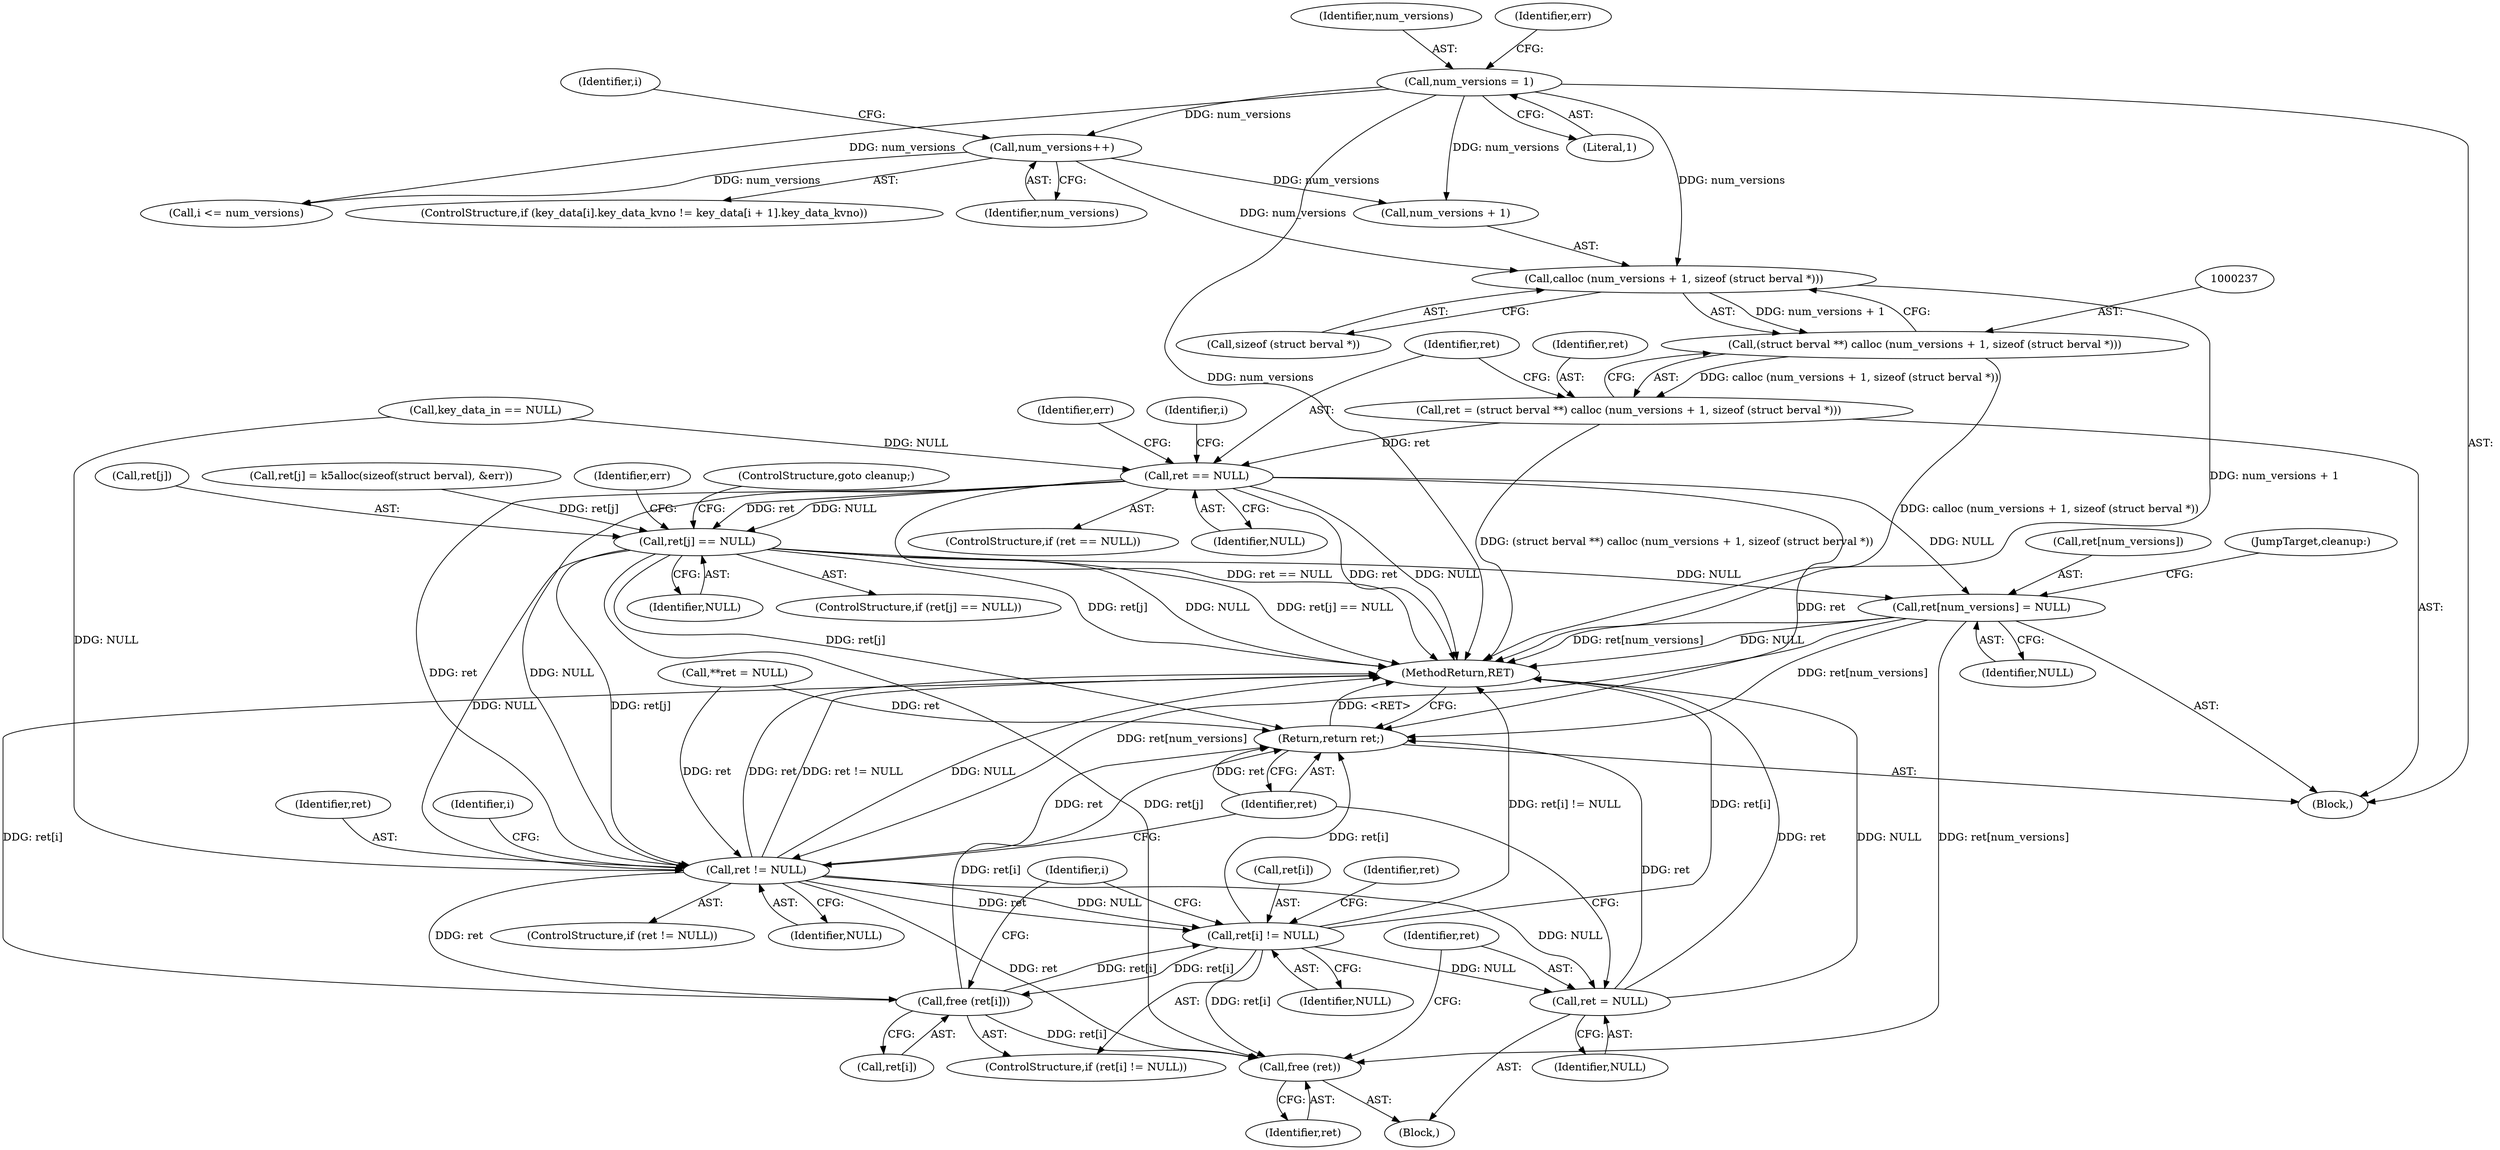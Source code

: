 digraph "0_krb5_dc7ed55c689d57de7f7408b34631bf06fec9dab1@API" {
"1000238" [label="(Call,calloc (num_versions + 1, sizeof (struct berval *)))"];
"1000232" [label="(Call,num_versions++)"];
"1000115" [label="(Call,num_versions = 1)"];
"1000236" [label="(Call,(struct berval **) calloc (num_versions + 1, sizeof (struct berval *)))"];
"1000234" [label="(Call,ret = (struct berval **) calloc (num_versions + 1, sizeof (struct berval *)))"];
"1000245" [label="(Call,ret == NULL)"];
"1000307" [label="(Call,ret[j] == NULL)"];
"1000374" [label="(Call,ret[num_versions] = NULL)"];
"1000388" [label="(Call,ret != NULL)"];
"1000402" [label="(Call,ret[i] != NULL)"];
"1000407" [label="(Call,free (ret[i]))"];
"1000411" [label="(Call,free (ret))"];
"1000416" [label="(Return,return ret;)"];
"1000413" [label="(Call,ret = NULL)"];
"1000389" [label="(Identifier,ret)"];
"1000311" [label="(Identifier,NULL)"];
"1000401" [label="(ControlStructure,if (ret[i] != NULL))"];
"1000394" [label="(Identifier,i)"];
"1000242" [label="(Call,sizeof (struct berval *))"];
"1000232" [label="(Call,num_versions++)"];
"1000116" [label="(Identifier,num_versions)"];
"1000235" [label="(Identifier,ret)"];
"1000245" [label="(Call,ret == NULL)"];
"1000403" [label="(Call,ret[i])"];
"1000415" [label="(Identifier,NULL)"];
"1000307" [label="(Call,ret[j] == NULL)"];
"1000388" [label="(Call,ret != NULL)"];
"1000414" [label="(Identifier,ret)"];
"1000218" [label="(ControlStructure,if (key_data[i].key_data_kvno != key_data[i + 1].key_data_kvno))"];
"1000314" [label="(Identifier,err)"];
"1000256" [label="(Identifier,i)"];
"1000233" [label="(Identifier,num_versions)"];
"1000375" [label="(Call,ret[num_versions])"];
"1000387" [label="(ControlStructure,if (ret != NULL))"];
"1000108" [label="(Block,)"];
"1000407" [label="(Call,free (ret[i]))"];
"1000408" [label="(Call,ret[i])"];
"1000418" [label="(MethodReturn,RET)"];
"1000110" [label="(Call,**ret = NULL)"];
"1000306" [label="(ControlStructure,if (ret[j] == NULL))"];
"1000379" [label="(JumpTarget,cleanup:)"];
"1000400" [label="(Identifier,i)"];
"1000244" [label="(ControlStructure,if (ret == NULL))"];
"1000374" [label="(Call,ret[num_versions] = NULL)"];
"1000411" [label="(Call,free (ret))"];
"1000413" [label="(Call,ret = NULL)"];
"1000236" [label="(Call,(struct berval **) calloc (num_versions + 1, sizeof (struct berval *)))"];
"1000246" [label="(Identifier,ret)"];
"1000115" [label="(Call,num_versions = 1)"];
"1000391" [label="(Block,)"];
"1000406" [label="(Identifier,NULL)"];
"1000396" [label="(Call,i <= num_versions)"];
"1000312" [label="(ControlStructure,goto cleanup;)"];
"1000217" [label="(Identifier,i)"];
"1000416" [label="(Return,return ret;)"];
"1000142" [label="(Call,key_data_in == NULL)"];
"1000402" [label="(Call,ret[i] != NULL)"];
"1000417" [label="(Identifier,ret)"];
"1000412" [label="(Identifier,ret)"];
"1000308" [label="(Call,ret[j])"];
"1000123" [label="(Identifier,err)"];
"1000247" [label="(Identifier,NULL)"];
"1000378" [label="(Identifier,NULL)"];
"1000234" [label="(Call,ret = (struct berval **) calloc (num_versions + 1, sizeof (struct berval *)))"];
"1000409" [label="(Identifier,ret)"];
"1000238" [label="(Call,calloc (num_versions + 1, sizeof (struct berval *)))"];
"1000390" [label="(Identifier,NULL)"];
"1000117" [label="(Literal,1)"];
"1000250" [label="(Identifier,err)"];
"1000297" [label="(Call,ret[j] = k5alloc(sizeof(struct berval), &err))"];
"1000239" [label="(Call,num_versions + 1)"];
"1000238" -> "1000236"  [label="AST: "];
"1000238" -> "1000242"  [label="CFG: "];
"1000239" -> "1000238"  [label="AST: "];
"1000242" -> "1000238"  [label="AST: "];
"1000236" -> "1000238"  [label="CFG: "];
"1000238" -> "1000418"  [label="DDG: num_versions + 1"];
"1000238" -> "1000236"  [label="DDG: num_versions + 1"];
"1000232" -> "1000238"  [label="DDG: num_versions"];
"1000115" -> "1000238"  [label="DDG: num_versions"];
"1000232" -> "1000218"  [label="AST: "];
"1000232" -> "1000233"  [label="CFG: "];
"1000233" -> "1000232"  [label="AST: "];
"1000217" -> "1000232"  [label="CFG: "];
"1000115" -> "1000232"  [label="DDG: num_versions"];
"1000232" -> "1000239"  [label="DDG: num_versions"];
"1000232" -> "1000396"  [label="DDG: num_versions"];
"1000115" -> "1000108"  [label="AST: "];
"1000115" -> "1000117"  [label="CFG: "];
"1000116" -> "1000115"  [label="AST: "];
"1000117" -> "1000115"  [label="AST: "];
"1000123" -> "1000115"  [label="CFG: "];
"1000115" -> "1000418"  [label="DDG: num_versions"];
"1000115" -> "1000239"  [label="DDG: num_versions"];
"1000115" -> "1000396"  [label="DDG: num_versions"];
"1000236" -> "1000234"  [label="AST: "];
"1000237" -> "1000236"  [label="AST: "];
"1000234" -> "1000236"  [label="CFG: "];
"1000236" -> "1000418"  [label="DDG: calloc (num_versions + 1, sizeof (struct berval *))"];
"1000236" -> "1000234"  [label="DDG: calloc (num_versions + 1, sizeof (struct berval *))"];
"1000234" -> "1000108"  [label="AST: "];
"1000235" -> "1000234"  [label="AST: "];
"1000246" -> "1000234"  [label="CFG: "];
"1000234" -> "1000418"  [label="DDG: (struct berval **) calloc (num_versions + 1, sizeof (struct berval *))"];
"1000234" -> "1000245"  [label="DDG: ret"];
"1000245" -> "1000244"  [label="AST: "];
"1000245" -> "1000247"  [label="CFG: "];
"1000246" -> "1000245"  [label="AST: "];
"1000247" -> "1000245"  [label="AST: "];
"1000250" -> "1000245"  [label="CFG: "];
"1000256" -> "1000245"  [label="CFG: "];
"1000245" -> "1000418"  [label="DDG: ret == NULL"];
"1000245" -> "1000418"  [label="DDG: ret"];
"1000245" -> "1000418"  [label="DDG: NULL"];
"1000142" -> "1000245"  [label="DDG: NULL"];
"1000245" -> "1000307"  [label="DDG: ret"];
"1000245" -> "1000307"  [label="DDG: NULL"];
"1000245" -> "1000374"  [label="DDG: NULL"];
"1000245" -> "1000388"  [label="DDG: ret"];
"1000245" -> "1000388"  [label="DDG: NULL"];
"1000245" -> "1000416"  [label="DDG: ret"];
"1000307" -> "1000306"  [label="AST: "];
"1000307" -> "1000311"  [label="CFG: "];
"1000308" -> "1000307"  [label="AST: "];
"1000311" -> "1000307"  [label="AST: "];
"1000312" -> "1000307"  [label="CFG: "];
"1000314" -> "1000307"  [label="CFG: "];
"1000307" -> "1000418"  [label="DDG: NULL"];
"1000307" -> "1000418"  [label="DDG: ret[j] == NULL"];
"1000307" -> "1000418"  [label="DDG: ret[j]"];
"1000297" -> "1000307"  [label="DDG: ret[j]"];
"1000307" -> "1000374"  [label="DDG: NULL"];
"1000307" -> "1000388"  [label="DDG: ret[j]"];
"1000307" -> "1000388"  [label="DDG: NULL"];
"1000307" -> "1000411"  [label="DDG: ret[j]"];
"1000307" -> "1000416"  [label="DDG: ret[j]"];
"1000374" -> "1000108"  [label="AST: "];
"1000374" -> "1000378"  [label="CFG: "];
"1000375" -> "1000374"  [label="AST: "];
"1000378" -> "1000374"  [label="AST: "];
"1000379" -> "1000374"  [label="CFG: "];
"1000374" -> "1000418"  [label="DDG: ret[num_versions]"];
"1000374" -> "1000418"  [label="DDG: NULL"];
"1000374" -> "1000388"  [label="DDG: ret[num_versions]"];
"1000374" -> "1000411"  [label="DDG: ret[num_versions]"];
"1000374" -> "1000416"  [label="DDG: ret[num_versions]"];
"1000388" -> "1000387"  [label="AST: "];
"1000388" -> "1000390"  [label="CFG: "];
"1000389" -> "1000388"  [label="AST: "];
"1000390" -> "1000388"  [label="AST: "];
"1000394" -> "1000388"  [label="CFG: "];
"1000417" -> "1000388"  [label="CFG: "];
"1000388" -> "1000418"  [label="DDG: ret"];
"1000388" -> "1000418"  [label="DDG: ret != NULL"];
"1000388" -> "1000418"  [label="DDG: NULL"];
"1000110" -> "1000388"  [label="DDG: ret"];
"1000142" -> "1000388"  [label="DDG: NULL"];
"1000388" -> "1000402"  [label="DDG: ret"];
"1000388" -> "1000402"  [label="DDG: NULL"];
"1000388" -> "1000407"  [label="DDG: ret"];
"1000388" -> "1000411"  [label="DDG: ret"];
"1000388" -> "1000413"  [label="DDG: NULL"];
"1000388" -> "1000416"  [label="DDG: ret"];
"1000402" -> "1000401"  [label="AST: "];
"1000402" -> "1000406"  [label="CFG: "];
"1000403" -> "1000402"  [label="AST: "];
"1000406" -> "1000402"  [label="AST: "];
"1000409" -> "1000402"  [label="CFG: "];
"1000400" -> "1000402"  [label="CFG: "];
"1000402" -> "1000418"  [label="DDG: ret[i] != NULL"];
"1000402" -> "1000418"  [label="DDG: ret[i]"];
"1000407" -> "1000402"  [label="DDG: ret[i]"];
"1000402" -> "1000407"  [label="DDG: ret[i]"];
"1000402" -> "1000411"  [label="DDG: ret[i]"];
"1000402" -> "1000413"  [label="DDG: NULL"];
"1000402" -> "1000416"  [label="DDG: ret[i]"];
"1000407" -> "1000401"  [label="AST: "];
"1000407" -> "1000408"  [label="CFG: "];
"1000408" -> "1000407"  [label="AST: "];
"1000400" -> "1000407"  [label="CFG: "];
"1000407" -> "1000418"  [label="DDG: ret[i]"];
"1000407" -> "1000411"  [label="DDG: ret[i]"];
"1000407" -> "1000416"  [label="DDG: ret[i]"];
"1000411" -> "1000391"  [label="AST: "];
"1000411" -> "1000412"  [label="CFG: "];
"1000412" -> "1000411"  [label="AST: "];
"1000414" -> "1000411"  [label="CFG: "];
"1000416" -> "1000108"  [label="AST: "];
"1000416" -> "1000417"  [label="CFG: "];
"1000417" -> "1000416"  [label="AST: "];
"1000418" -> "1000416"  [label="CFG: "];
"1000416" -> "1000418"  [label="DDG: <RET>"];
"1000417" -> "1000416"  [label="DDG: ret"];
"1000413" -> "1000416"  [label="DDG: ret"];
"1000110" -> "1000416"  [label="DDG: ret"];
"1000413" -> "1000391"  [label="AST: "];
"1000413" -> "1000415"  [label="CFG: "];
"1000414" -> "1000413"  [label="AST: "];
"1000415" -> "1000413"  [label="AST: "];
"1000417" -> "1000413"  [label="CFG: "];
"1000413" -> "1000418"  [label="DDG: ret"];
"1000413" -> "1000418"  [label="DDG: NULL"];
}
